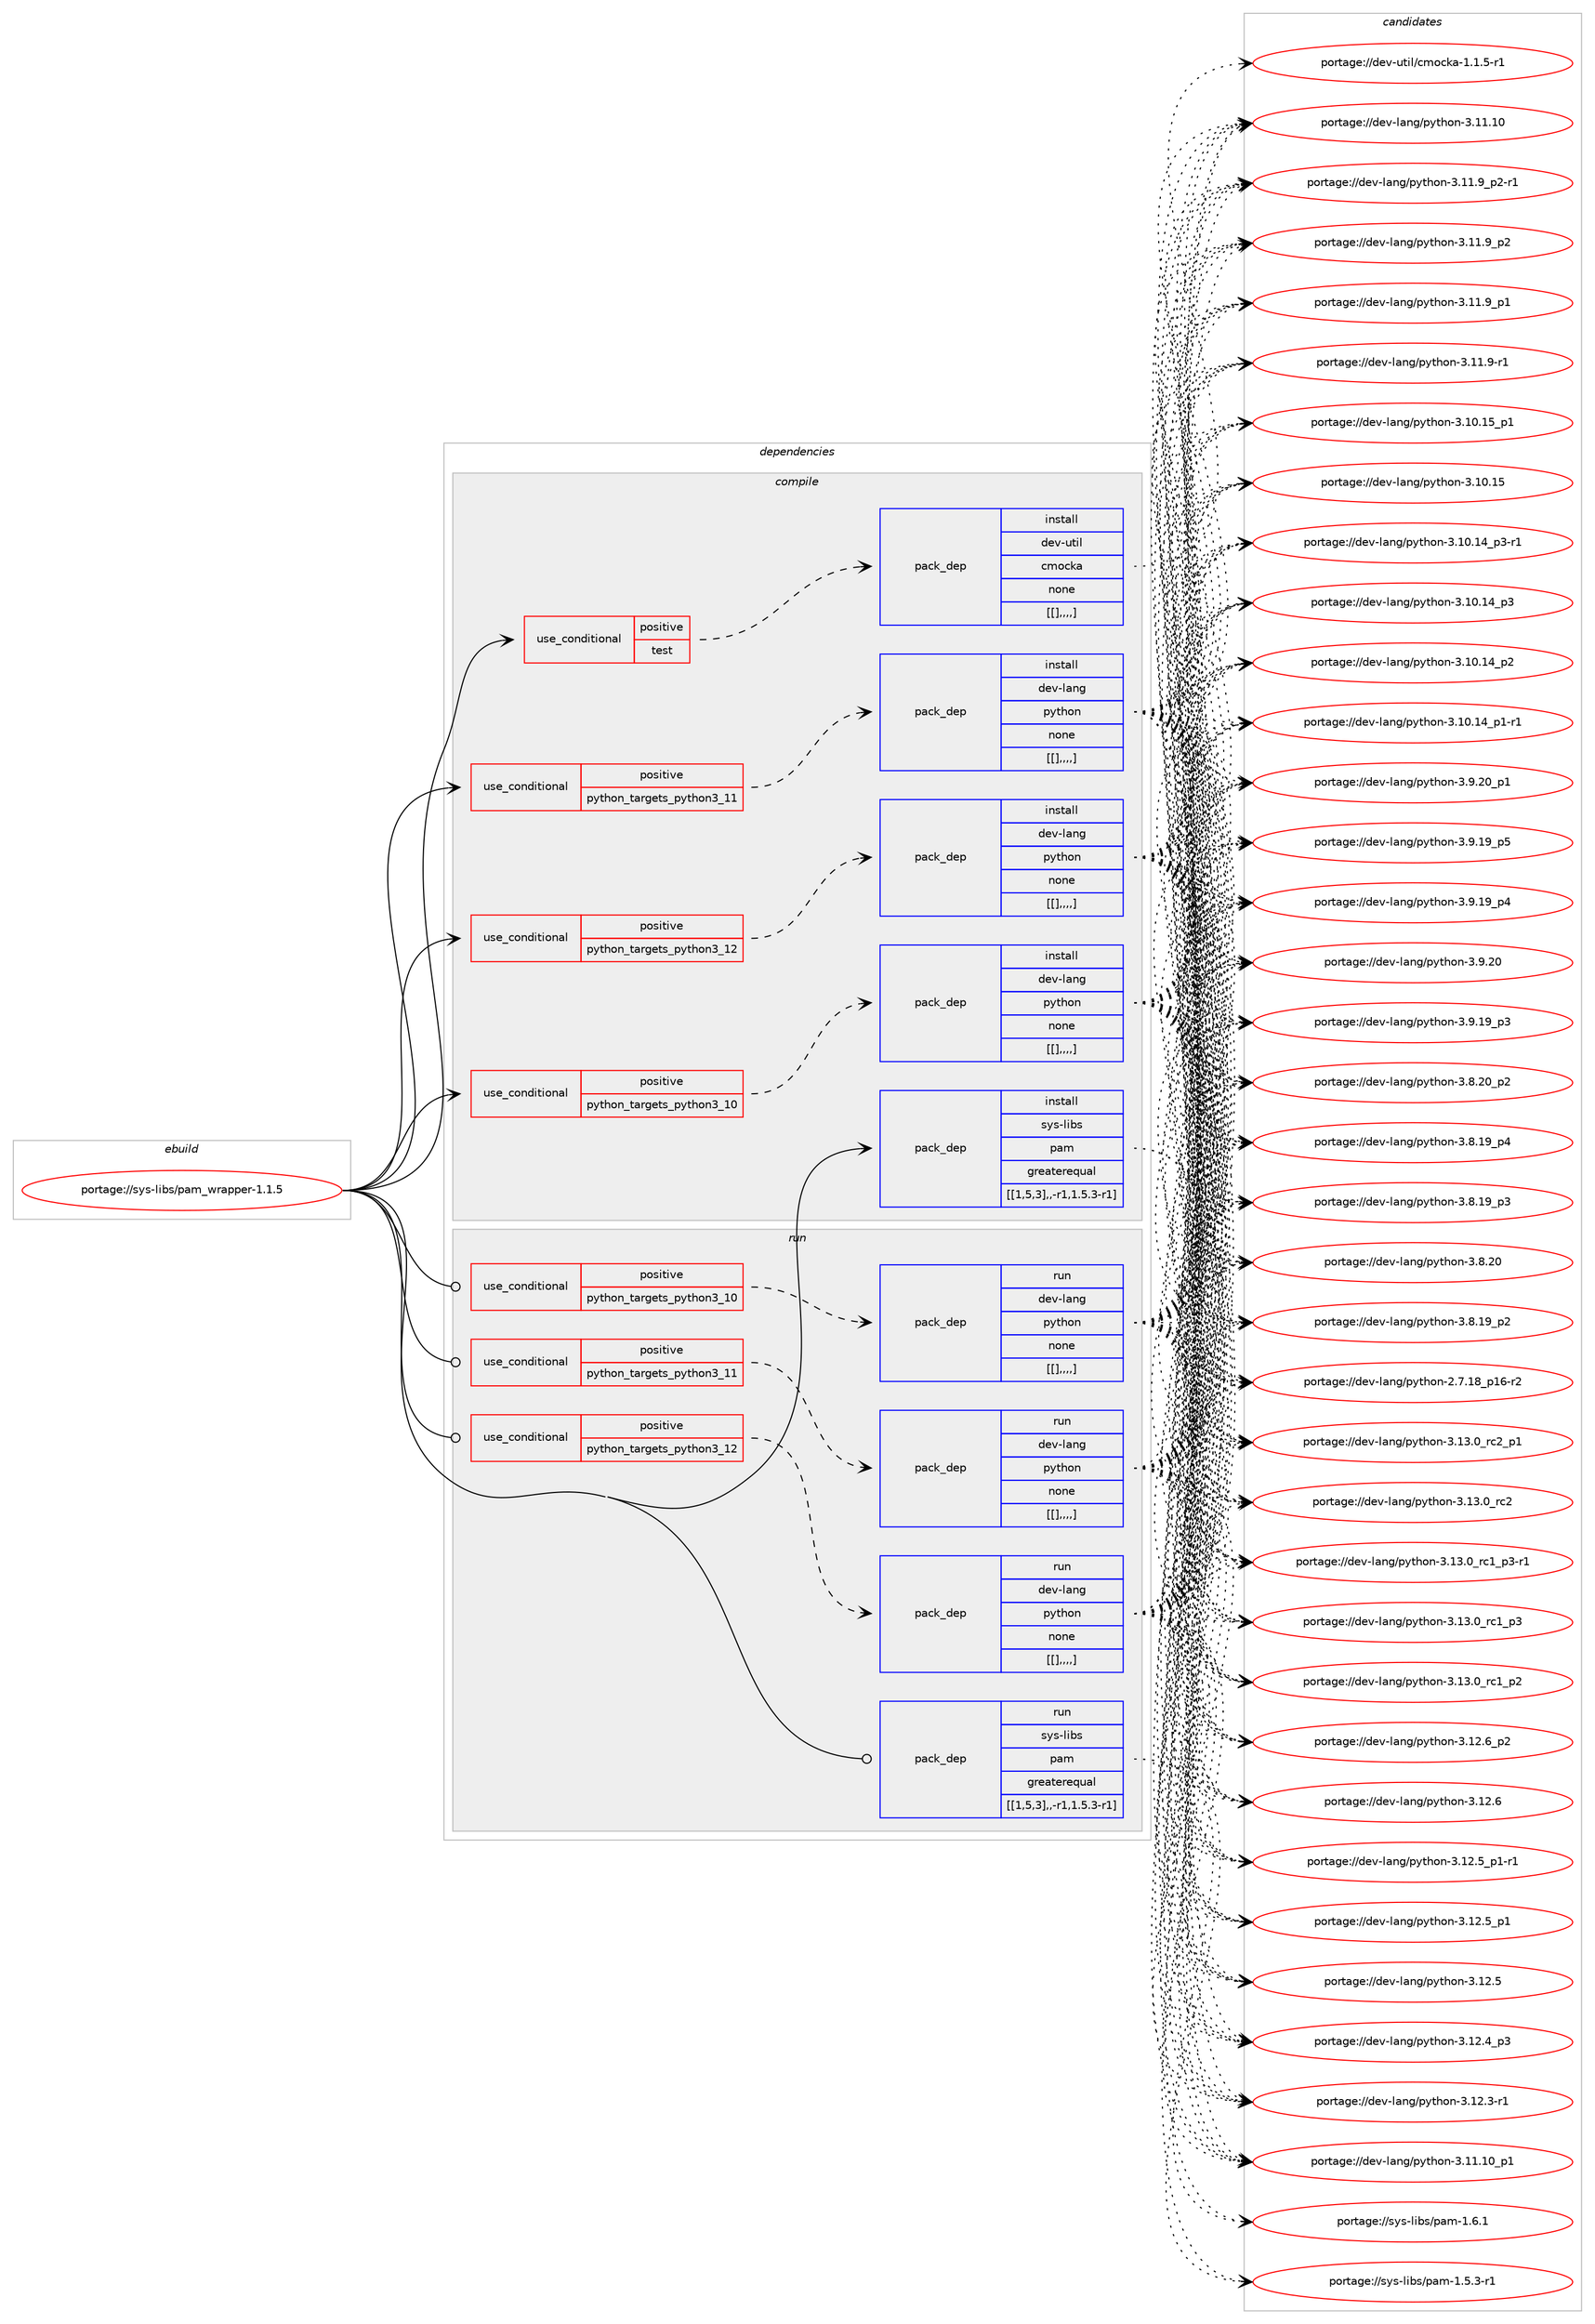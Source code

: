 digraph prolog {

# *************
# Graph options
# *************

newrank=true;
concentrate=true;
compound=true;
graph [rankdir=LR,fontname=Helvetica,fontsize=10,ranksep=1.5];#, ranksep=2.5, nodesep=0.2];
edge  [arrowhead=vee];
node  [fontname=Helvetica,fontsize=10];

# **********
# The ebuild
# **********

subgraph cluster_leftcol {
color=gray;
label=<<i>ebuild</i>>;
id [label="portage://sys-libs/pam_wrapper-1.1.5", color=red, width=4, href="../sys-libs/pam_wrapper-1.1.5.svg"];
}

# ****************
# The dependencies
# ****************

subgraph cluster_midcol {
color=gray;
label=<<i>dependencies</i>>;
subgraph cluster_compile {
fillcolor="#eeeeee";
style=filled;
label=<<i>compile</i>>;
subgraph cond10142 {
dependency27238 [label=<<TABLE BORDER="0" CELLBORDER="1" CELLSPACING="0" CELLPADDING="4"><TR><TD ROWSPAN="3" CELLPADDING="10">use_conditional</TD></TR><TR><TD>positive</TD></TR><TR><TD>python_targets_python3_10</TD></TR></TABLE>>, shape=none, color=red];
subgraph pack17018 {
dependency27239 [label=<<TABLE BORDER="0" CELLBORDER="1" CELLSPACING="0" CELLPADDING="4" WIDTH="220"><TR><TD ROWSPAN="6" CELLPADDING="30">pack_dep</TD></TR><TR><TD WIDTH="110">install</TD></TR><TR><TD>dev-lang</TD></TR><TR><TD>python</TD></TR><TR><TD>none</TD></TR><TR><TD>[[],,,,]</TD></TR></TABLE>>, shape=none, color=blue];
}
dependency27238:e -> dependency27239:w [weight=20,style="dashed",arrowhead="vee"];
}
id:e -> dependency27238:w [weight=20,style="solid",arrowhead="vee"];
subgraph cond10143 {
dependency27240 [label=<<TABLE BORDER="0" CELLBORDER="1" CELLSPACING="0" CELLPADDING="4"><TR><TD ROWSPAN="3" CELLPADDING="10">use_conditional</TD></TR><TR><TD>positive</TD></TR><TR><TD>python_targets_python3_11</TD></TR></TABLE>>, shape=none, color=red];
subgraph pack17019 {
dependency27241 [label=<<TABLE BORDER="0" CELLBORDER="1" CELLSPACING="0" CELLPADDING="4" WIDTH="220"><TR><TD ROWSPAN="6" CELLPADDING="30">pack_dep</TD></TR><TR><TD WIDTH="110">install</TD></TR><TR><TD>dev-lang</TD></TR><TR><TD>python</TD></TR><TR><TD>none</TD></TR><TR><TD>[[],,,,]</TD></TR></TABLE>>, shape=none, color=blue];
}
dependency27240:e -> dependency27241:w [weight=20,style="dashed",arrowhead="vee"];
}
id:e -> dependency27240:w [weight=20,style="solid",arrowhead="vee"];
subgraph cond10144 {
dependency27242 [label=<<TABLE BORDER="0" CELLBORDER="1" CELLSPACING="0" CELLPADDING="4"><TR><TD ROWSPAN="3" CELLPADDING="10">use_conditional</TD></TR><TR><TD>positive</TD></TR><TR><TD>python_targets_python3_12</TD></TR></TABLE>>, shape=none, color=red];
subgraph pack17020 {
dependency27243 [label=<<TABLE BORDER="0" CELLBORDER="1" CELLSPACING="0" CELLPADDING="4" WIDTH="220"><TR><TD ROWSPAN="6" CELLPADDING="30">pack_dep</TD></TR><TR><TD WIDTH="110">install</TD></TR><TR><TD>dev-lang</TD></TR><TR><TD>python</TD></TR><TR><TD>none</TD></TR><TR><TD>[[],,,,]</TD></TR></TABLE>>, shape=none, color=blue];
}
dependency27242:e -> dependency27243:w [weight=20,style="dashed",arrowhead="vee"];
}
id:e -> dependency27242:w [weight=20,style="solid",arrowhead="vee"];
subgraph cond10145 {
dependency27244 [label=<<TABLE BORDER="0" CELLBORDER="1" CELLSPACING="0" CELLPADDING="4"><TR><TD ROWSPAN="3" CELLPADDING="10">use_conditional</TD></TR><TR><TD>positive</TD></TR><TR><TD>test</TD></TR></TABLE>>, shape=none, color=red];
subgraph pack17021 {
dependency27245 [label=<<TABLE BORDER="0" CELLBORDER="1" CELLSPACING="0" CELLPADDING="4" WIDTH="220"><TR><TD ROWSPAN="6" CELLPADDING="30">pack_dep</TD></TR><TR><TD WIDTH="110">install</TD></TR><TR><TD>dev-util</TD></TR><TR><TD>cmocka</TD></TR><TR><TD>none</TD></TR><TR><TD>[[],,,,]</TD></TR></TABLE>>, shape=none, color=blue];
}
dependency27244:e -> dependency27245:w [weight=20,style="dashed",arrowhead="vee"];
}
id:e -> dependency27244:w [weight=20,style="solid",arrowhead="vee"];
subgraph pack17022 {
dependency27246 [label=<<TABLE BORDER="0" CELLBORDER="1" CELLSPACING="0" CELLPADDING="4" WIDTH="220"><TR><TD ROWSPAN="6" CELLPADDING="30">pack_dep</TD></TR><TR><TD WIDTH="110">install</TD></TR><TR><TD>sys-libs</TD></TR><TR><TD>pam</TD></TR><TR><TD>greaterequal</TD></TR><TR><TD>[[1,5,3],,-r1,1.5.3-r1]</TD></TR></TABLE>>, shape=none, color=blue];
}
id:e -> dependency27246:w [weight=20,style="solid",arrowhead="vee"];
}
subgraph cluster_compileandrun {
fillcolor="#eeeeee";
style=filled;
label=<<i>compile and run</i>>;
}
subgraph cluster_run {
fillcolor="#eeeeee";
style=filled;
label=<<i>run</i>>;
subgraph cond10146 {
dependency27247 [label=<<TABLE BORDER="0" CELLBORDER="1" CELLSPACING="0" CELLPADDING="4"><TR><TD ROWSPAN="3" CELLPADDING="10">use_conditional</TD></TR><TR><TD>positive</TD></TR><TR><TD>python_targets_python3_10</TD></TR></TABLE>>, shape=none, color=red];
subgraph pack17023 {
dependency27248 [label=<<TABLE BORDER="0" CELLBORDER="1" CELLSPACING="0" CELLPADDING="4" WIDTH="220"><TR><TD ROWSPAN="6" CELLPADDING="30">pack_dep</TD></TR><TR><TD WIDTH="110">run</TD></TR><TR><TD>dev-lang</TD></TR><TR><TD>python</TD></TR><TR><TD>none</TD></TR><TR><TD>[[],,,,]</TD></TR></TABLE>>, shape=none, color=blue];
}
dependency27247:e -> dependency27248:w [weight=20,style="dashed",arrowhead="vee"];
}
id:e -> dependency27247:w [weight=20,style="solid",arrowhead="odot"];
subgraph cond10147 {
dependency27249 [label=<<TABLE BORDER="0" CELLBORDER="1" CELLSPACING="0" CELLPADDING="4"><TR><TD ROWSPAN="3" CELLPADDING="10">use_conditional</TD></TR><TR><TD>positive</TD></TR><TR><TD>python_targets_python3_11</TD></TR></TABLE>>, shape=none, color=red];
subgraph pack17024 {
dependency27250 [label=<<TABLE BORDER="0" CELLBORDER="1" CELLSPACING="0" CELLPADDING="4" WIDTH="220"><TR><TD ROWSPAN="6" CELLPADDING="30">pack_dep</TD></TR><TR><TD WIDTH="110">run</TD></TR><TR><TD>dev-lang</TD></TR><TR><TD>python</TD></TR><TR><TD>none</TD></TR><TR><TD>[[],,,,]</TD></TR></TABLE>>, shape=none, color=blue];
}
dependency27249:e -> dependency27250:w [weight=20,style="dashed",arrowhead="vee"];
}
id:e -> dependency27249:w [weight=20,style="solid",arrowhead="odot"];
subgraph cond10148 {
dependency27251 [label=<<TABLE BORDER="0" CELLBORDER="1" CELLSPACING="0" CELLPADDING="4"><TR><TD ROWSPAN="3" CELLPADDING="10">use_conditional</TD></TR><TR><TD>positive</TD></TR><TR><TD>python_targets_python3_12</TD></TR></TABLE>>, shape=none, color=red];
subgraph pack17025 {
dependency27252 [label=<<TABLE BORDER="0" CELLBORDER="1" CELLSPACING="0" CELLPADDING="4" WIDTH="220"><TR><TD ROWSPAN="6" CELLPADDING="30">pack_dep</TD></TR><TR><TD WIDTH="110">run</TD></TR><TR><TD>dev-lang</TD></TR><TR><TD>python</TD></TR><TR><TD>none</TD></TR><TR><TD>[[],,,,]</TD></TR></TABLE>>, shape=none, color=blue];
}
dependency27251:e -> dependency27252:w [weight=20,style="dashed",arrowhead="vee"];
}
id:e -> dependency27251:w [weight=20,style="solid",arrowhead="odot"];
subgraph pack17026 {
dependency27253 [label=<<TABLE BORDER="0" CELLBORDER="1" CELLSPACING="0" CELLPADDING="4" WIDTH="220"><TR><TD ROWSPAN="6" CELLPADDING="30">pack_dep</TD></TR><TR><TD WIDTH="110">run</TD></TR><TR><TD>sys-libs</TD></TR><TR><TD>pam</TD></TR><TR><TD>greaterequal</TD></TR><TR><TD>[[1,5,3],,-r1,1.5.3-r1]</TD></TR></TABLE>>, shape=none, color=blue];
}
id:e -> dependency27253:w [weight=20,style="solid",arrowhead="odot"];
}
}

# **************
# The candidates
# **************

subgraph cluster_choices {
rank=same;
color=gray;
label=<<i>candidates</i>>;

subgraph choice17018 {
color=black;
nodesep=1;
choice100101118451089711010347112121116104111110455146495146489511499509511249 [label="portage://dev-lang/python-3.13.0_rc2_p1", color=red, width=4,href="../dev-lang/python-3.13.0_rc2_p1.svg"];
choice10010111845108971101034711212111610411111045514649514648951149950 [label="portage://dev-lang/python-3.13.0_rc2", color=red, width=4,href="../dev-lang/python-3.13.0_rc2.svg"];
choice1001011184510897110103471121211161041111104551464951464895114994995112514511449 [label="portage://dev-lang/python-3.13.0_rc1_p3-r1", color=red, width=4,href="../dev-lang/python-3.13.0_rc1_p3-r1.svg"];
choice100101118451089711010347112121116104111110455146495146489511499499511251 [label="portage://dev-lang/python-3.13.0_rc1_p3", color=red, width=4,href="../dev-lang/python-3.13.0_rc1_p3.svg"];
choice100101118451089711010347112121116104111110455146495146489511499499511250 [label="portage://dev-lang/python-3.13.0_rc1_p2", color=red, width=4,href="../dev-lang/python-3.13.0_rc1_p2.svg"];
choice100101118451089711010347112121116104111110455146495046549511250 [label="portage://dev-lang/python-3.12.6_p2", color=red, width=4,href="../dev-lang/python-3.12.6_p2.svg"];
choice10010111845108971101034711212111610411111045514649504654 [label="portage://dev-lang/python-3.12.6", color=red, width=4,href="../dev-lang/python-3.12.6.svg"];
choice1001011184510897110103471121211161041111104551464950465395112494511449 [label="portage://dev-lang/python-3.12.5_p1-r1", color=red, width=4,href="../dev-lang/python-3.12.5_p1-r1.svg"];
choice100101118451089711010347112121116104111110455146495046539511249 [label="portage://dev-lang/python-3.12.5_p1", color=red, width=4,href="../dev-lang/python-3.12.5_p1.svg"];
choice10010111845108971101034711212111610411111045514649504653 [label="portage://dev-lang/python-3.12.5", color=red, width=4,href="../dev-lang/python-3.12.5.svg"];
choice100101118451089711010347112121116104111110455146495046529511251 [label="portage://dev-lang/python-3.12.4_p3", color=red, width=4,href="../dev-lang/python-3.12.4_p3.svg"];
choice100101118451089711010347112121116104111110455146495046514511449 [label="portage://dev-lang/python-3.12.3-r1", color=red, width=4,href="../dev-lang/python-3.12.3-r1.svg"];
choice10010111845108971101034711212111610411111045514649494649489511249 [label="portage://dev-lang/python-3.11.10_p1", color=red, width=4,href="../dev-lang/python-3.11.10_p1.svg"];
choice1001011184510897110103471121211161041111104551464949464948 [label="portage://dev-lang/python-3.11.10", color=red, width=4,href="../dev-lang/python-3.11.10.svg"];
choice1001011184510897110103471121211161041111104551464949465795112504511449 [label="portage://dev-lang/python-3.11.9_p2-r1", color=red, width=4,href="../dev-lang/python-3.11.9_p2-r1.svg"];
choice100101118451089711010347112121116104111110455146494946579511250 [label="portage://dev-lang/python-3.11.9_p2", color=red, width=4,href="../dev-lang/python-3.11.9_p2.svg"];
choice100101118451089711010347112121116104111110455146494946579511249 [label="portage://dev-lang/python-3.11.9_p1", color=red, width=4,href="../dev-lang/python-3.11.9_p1.svg"];
choice100101118451089711010347112121116104111110455146494946574511449 [label="portage://dev-lang/python-3.11.9-r1", color=red, width=4,href="../dev-lang/python-3.11.9-r1.svg"];
choice10010111845108971101034711212111610411111045514649484649539511249 [label="portage://dev-lang/python-3.10.15_p1", color=red, width=4,href="../dev-lang/python-3.10.15_p1.svg"];
choice1001011184510897110103471121211161041111104551464948464953 [label="portage://dev-lang/python-3.10.15", color=red, width=4,href="../dev-lang/python-3.10.15.svg"];
choice100101118451089711010347112121116104111110455146494846495295112514511449 [label="portage://dev-lang/python-3.10.14_p3-r1", color=red, width=4,href="../dev-lang/python-3.10.14_p3-r1.svg"];
choice10010111845108971101034711212111610411111045514649484649529511251 [label="portage://dev-lang/python-3.10.14_p3", color=red, width=4,href="../dev-lang/python-3.10.14_p3.svg"];
choice10010111845108971101034711212111610411111045514649484649529511250 [label="portage://dev-lang/python-3.10.14_p2", color=red, width=4,href="../dev-lang/python-3.10.14_p2.svg"];
choice100101118451089711010347112121116104111110455146494846495295112494511449 [label="portage://dev-lang/python-3.10.14_p1-r1", color=red, width=4,href="../dev-lang/python-3.10.14_p1-r1.svg"];
choice100101118451089711010347112121116104111110455146574650489511249 [label="portage://dev-lang/python-3.9.20_p1", color=red, width=4,href="../dev-lang/python-3.9.20_p1.svg"];
choice10010111845108971101034711212111610411111045514657465048 [label="portage://dev-lang/python-3.9.20", color=red, width=4,href="../dev-lang/python-3.9.20.svg"];
choice100101118451089711010347112121116104111110455146574649579511253 [label="portage://dev-lang/python-3.9.19_p5", color=red, width=4,href="../dev-lang/python-3.9.19_p5.svg"];
choice100101118451089711010347112121116104111110455146574649579511252 [label="portage://dev-lang/python-3.9.19_p4", color=red, width=4,href="../dev-lang/python-3.9.19_p4.svg"];
choice100101118451089711010347112121116104111110455146574649579511251 [label="portage://dev-lang/python-3.9.19_p3", color=red, width=4,href="../dev-lang/python-3.9.19_p3.svg"];
choice100101118451089711010347112121116104111110455146564650489511250 [label="portage://dev-lang/python-3.8.20_p2", color=red, width=4,href="../dev-lang/python-3.8.20_p2.svg"];
choice10010111845108971101034711212111610411111045514656465048 [label="portage://dev-lang/python-3.8.20", color=red, width=4,href="../dev-lang/python-3.8.20.svg"];
choice100101118451089711010347112121116104111110455146564649579511252 [label="portage://dev-lang/python-3.8.19_p4", color=red, width=4,href="../dev-lang/python-3.8.19_p4.svg"];
choice100101118451089711010347112121116104111110455146564649579511251 [label="portage://dev-lang/python-3.8.19_p3", color=red, width=4,href="../dev-lang/python-3.8.19_p3.svg"];
choice100101118451089711010347112121116104111110455146564649579511250 [label="portage://dev-lang/python-3.8.19_p2", color=red, width=4,href="../dev-lang/python-3.8.19_p2.svg"];
choice100101118451089711010347112121116104111110455046554649569511249544511450 [label="portage://dev-lang/python-2.7.18_p16-r2", color=red, width=4,href="../dev-lang/python-2.7.18_p16-r2.svg"];
dependency27239:e -> choice100101118451089711010347112121116104111110455146495146489511499509511249:w [style=dotted,weight="100"];
dependency27239:e -> choice10010111845108971101034711212111610411111045514649514648951149950:w [style=dotted,weight="100"];
dependency27239:e -> choice1001011184510897110103471121211161041111104551464951464895114994995112514511449:w [style=dotted,weight="100"];
dependency27239:e -> choice100101118451089711010347112121116104111110455146495146489511499499511251:w [style=dotted,weight="100"];
dependency27239:e -> choice100101118451089711010347112121116104111110455146495146489511499499511250:w [style=dotted,weight="100"];
dependency27239:e -> choice100101118451089711010347112121116104111110455146495046549511250:w [style=dotted,weight="100"];
dependency27239:e -> choice10010111845108971101034711212111610411111045514649504654:w [style=dotted,weight="100"];
dependency27239:e -> choice1001011184510897110103471121211161041111104551464950465395112494511449:w [style=dotted,weight="100"];
dependency27239:e -> choice100101118451089711010347112121116104111110455146495046539511249:w [style=dotted,weight="100"];
dependency27239:e -> choice10010111845108971101034711212111610411111045514649504653:w [style=dotted,weight="100"];
dependency27239:e -> choice100101118451089711010347112121116104111110455146495046529511251:w [style=dotted,weight="100"];
dependency27239:e -> choice100101118451089711010347112121116104111110455146495046514511449:w [style=dotted,weight="100"];
dependency27239:e -> choice10010111845108971101034711212111610411111045514649494649489511249:w [style=dotted,weight="100"];
dependency27239:e -> choice1001011184510897110103471121211161041111104551464949464948:w [style=dotted,weight="100"];
dependency27239:e -> choice1001011184510897110103471121211161041111104551464949465795112504511449:w [style=dotted,weight="100"];
dependency27239:e -> choice100101118451089711010347112121116104111110455146494946579511250:w [style=dotted,weight="100"];
dependency27239:e -> choice100101118451089711010347112121116104111110455146494946579511249:w [style=dotted,weight="100"];
dependency27239:e -> choice100101118451089711010347112121116104111110455146494946574511449:w [style=dotted,weight="100"];
dependency27239:e -> choice10010111845108971101034711212111610411111045514649484649539511249:w [style=dotted,weight="100"];
dependency27239:e -> choice1001011184510897110103471121211161041111104551464948464953:w [style=dotted,weight="100"];
dependency27239:e -> choice100101118451089711010347112121116104111110455146494846495295112514511449:w [style=dotted,weight="100"];
dependency27239:e -> choice10010111845108971101034711212111610411111045514649484649529511251:w [style=dotted,weight="100"];
dependency27239:e -> choice10010111845108971101034711212111610411111045514649484649529511250:w [style=dotted,weight="100"];
dependency27239:e -> choice100101118451089711010347112121116104111110455146494846495295112494511449:w [style=dotted,weight="100"];
dependency27239:e -> choice100101118451089711010347112121116104111110455146574650489511249:w [style=dotted,weight="100"];
dependency27239:e -> choice10010111845108971101034711212111610411111045514657465048:w [style=dotted,weight="100"];
dependency27239:e -> choice100101118451089711010347112121116104111110455146574649579511253:w [style=dotted,weight="100"];
dependency27239:e -> choice100101118451089711010347112121116104111110455146574649579511252:w [style=dotted,weight="100"];
dependency27239:e -> choice100101118451089711010347112121116104111110455146574649579511251:w [style=dotted,weight="100"];
dependency27239:e -> choice100101118451089711010347112121116104111110455146564650489511250:w [style=dotted,weight="100"];
dependency27239:e -> choice10010111845108971101034711212111610411111045514656465048:w [style=dotted,weight="100"];
dependency27239:e -> choice100101118451089711010347112121116104111110455146564649579511252:w [style=dotted,weight="100"];
dependency27239:e -> choice100101118451089711010347112121116104111110455146564649579511251:w [style=dotted,weight="100"];
dependency27239:e -> choice100101118451089711010347112121116104111110455146564649579511250:w [style=dotted,weight="100"];
dependency27239:e -> choice100101118451089711010347112121116104111110455046554649569511249544511450:w [style=dotted,weight="100"];
}
subgraph choice17019 {
color=black;
nodesep=1;
choice100101118451089711010347112121116104111110455146495146489511499509511249 [label="portage://dev-lang/python-3.13.0_rc2_p1", color=red, width=4,href="../dev-lang/python-3.13.0_rc2_p1.svg"];
choice10010111845108971101034711212111610411111045514649514648951149950 [label="portage://dev-lang/python-3.13.0_rc2", color=red, width=4,href="../dev-lang/python-3.13.0_rc2.svg"];
choice1001011184510897110103471121211161041111104551464951464895114994995112514511449 [label="portage://dev-lang/python-3.13.0_rc1_p3-r1", color=red, width=4,href="../dev-lang/python-3.13.0_rc1_p3-r1.svg"];
choice100101118451089711010347112121116104111110455146495146489511499499511251 [label="portage://dev-lang/python-3.13.0_rc1_p3", color=red, width=4,href="../dev-lang/python-3.13.0_rc1_p3.svg"];
choice100101118451089711010347112121116104111110455146495146489511499499511250 [label="portage://dev-lang/python-3.13.0_rc1_p2", color=red, width=4,href="../dev-lang/python-3.13.0_rc1_p2.svg"];
choice100101118451089711010347112121116104111110455146495046549511250 [label="portage://dev-lang/python-3.12.6_p2", color=red, width=4,href="../dev-lang/python-3.12.6_p2.svg"];
choice10010111845108971101034711212111610411111045514649504654 [label="portage://dev-lang/python-3.12.6", color=red, width=4,href="../dev-lang/python-3.12.6.svg"];
choice1001011184510897110103471121211161041111104551464950465395112494511449 [label="portage://dev-lang/python-3.12.5_p1-r1", color=red, width=4,href="../dev-lang/python-3.12.5_p1-r1.svg"];
choice100101118451089711010347112121116104111110455146495046539511249 [label="portage://dev-lang/python-3.12.5_p1", color=red, width=4,href="../dev-lang/python-3.12.5_p1.svg"];
choice10010111845108971101034711212111610411111045514649504653 [label="portage://dev-lang/python-3.12.5", color=red, width=4,href="../dev-lang/python-3.12.5.svg"];
choice100101118451089711010347112121116104111110455146495046529511251 [label="portage://dev-lang/python-3.12.4_p3", color=red, width=4,href="../dev-lang/python-3.12.4_p3.svg"];
choice100101118451089711010347112121116104111110455146495046514511449 [label="portage://dev-lang/python-3.12.3-r1", color=red, width=4,href="../dev-lang/python-3.12.3-r1.svg"];
choice10010111845108971101034711212111610411111045514649494649489511249 [label="portage://dev-lang/python-3.11.10_p1", color=red, width=4,href="../dev-lang/python-3.11.10_p1.svg"];
choice1001011184510897110103471121211161041111104551464949464948 [label="portage://dev-lang/python-3.11.10", color=red, width=4,href="../dev-lang/python-3.11.10.svg"];
choice1001011184510897110103471121211161041111104551464949465795112504511449 [label="portage://dev-lang/python-3.11.9_p2-r1", color=red, width=4,href="../dev-lang/python-3.11.9_p2-r1.svg"];
choice100101118451089711010347112121116104111110455146494946579511250 [label="portage://dev-lang/python-3.11.9_p2", color=red, width=4,href="../dev-lang/python-3.11.9_p2.svg"];
choice100101118451089711010347112121116104111110455146494946579511249 [label="portage://dev-lang/python-3.11.9_p1", color=red, width=4,href="../dev-lang/python-3.11.9_p1.svg"];
choice100101118451089711010347112121116104111110455146494946574511449 [label="portage://dev-lang/python-3.11.9-r1", color=red, width=4,href="../dev-lang/python-3.11.9-r1.svg"];
choice10010111845108971101034711212111610411111045514649484649539511249 [label="portage://dev-lang/python-3.10.15_p1", color=red, width=4,href="../dev-lang/python-3.10.15_p1.svg"];
choice1001011184510897110103471121211161041111104551464948464953 [label="portage://dev-lang/python-3.10.15", color=red, width=4,href="../dev-lang/python-3.10.15.svg"];
choice100101118451089711010347112121116104111110455146494846495295112514511449 [label="portage://dev-lang/python-3.10.14_p3-r1", color=red, width=4,href="../dev-lang/python-3.10.14_p3-r1.svg"];
choice10010111845108971101034711212111610411111045514649484649529511251 [label="portage://dev-lang/python-3.10.14_p3", color=red, width=4,href="../dev-lang/python-3.10.14_p3.svg"];
choice10010111845108971101034711212111610411111045514649484649529511250 [label="portage://dev-lang/python-3.10.14_p2", color=red, width=4,href="../dev-lang/python-3.10.14_p2.svg"];
choice100101118451089711010347112121116104111110455146494846495295112494511449 [label="portage://dev-lang/python-3.10.14_p1-r1", color=red, width=4,href="../dev-lang/python-3.10.14_p1-r1.svg"];
choice100101118451089711010347112121116104111110455146574650489511249 [label="portage://dev-lang/python-3.9.20_p1", color=red, width=4,href="../dev-lang/python-3.9.20_p1.svg"];
choice10010111845108971101034711212111610411111045514657465048 [label="portage://dev-lang/python-3.9.20", color=red, width=4,href="../dev-lang/python-3.9.20.svg"];
choice100101118451089711010347112121116104111110455146574649579511253 [label="portage://dev-lang/python-3.9.19_p5", color=red, width=4,href="../dev-lang/python-3.9.19_p5.svg"];
choice100101118451089711010347112121116104111110455146574649579511252 [label="portage://dev-lang/python-3.9.19_p4", color=red, width=4,href="../dev-lang/python-3.9.19_p4.svg"];
choice100101118451089711010347112121116104111110455146574649579511251 [label="portage://dev-lang/python-3.9.19_p3", color=red, width=4,href="../dev-lang/python-3.9.19_p3.svg"];
choice100101118451089711010347112121116104111110455146564650489511250 [label="portage://dev-lang/python-3.8.20_p2", color=red, width=4,href="../dev-lang/python-3.8.20_p2.svg"];
choice10010111845108971101034711212111610411111045514656465048 [label="portage://dev-lang/python-3.8.20", color=red, width=4,href="../dev-lang/python-3.8.20.svg"];
choice100101118451089711010347112121116104111110455146564649579511252 [label="portage://dev-lang/python-3.8.19_p4", color=red, width=4,href="../dev-lang/python-3.8.19_p4.svg"];
choice100101118451089711010347112121116104111110455146564649579511251 [label="portage://dev-lang/python-3.8.19_p3", color=red, width=4,href="../dev-lang/python-3.8.19_p3.svg"];
choice100101118451089711010347112121116104111110455146564649579511250 [label="portage://dev-lang/python-3.8.19_p2", color=red, width=4,href="../dev-lang/python-3.8.19_p2.svg"];
choice100101118451089711010347112121116104111110455046554649569511249544511450 [label="portage://dev-lang/python-2.7.18_p16-r2", color=red, width=4,href="../dev-lang/python-2.7.18_p16-r2.svg"];
dependency27241:e -> choice100101118451089711010347112121116104111110455146495146489511499509511249:w [style=dotted,weight="100"];
dependency27241:e -> choice10010111845108971101034711212111610411111045514649514648951149950:w [style=dotted,weight="100"];
dependency27241:e -> choice1001011184510897110103471121211161041111104551464951464895114994995112514511449:w [style=dotted,weight="100"];
dependency27241:e -> choice100101118451089711010347112121116104111110455146495146489511499499511251:w [style=dotted,weight="100"];
dependency27241:e -> choice100101118451089711010347112121116104111110455146495146489511499499511250:w [style=dotted,weight="100"];
dependency27241:e -> choice100101118451089711010347112121116104111110455146495046549511250:w [style=dotted,weight="100"];
dependency27241:e -> choice10010111845108971101034711212111610411111045514649504654:w [style=dotted,weight="100"];
dependency27241:e -> choice1001011184510897110103471121211161041111104551464950465395112494511449:w [style=dotted,weight="100"];
dependency27241:e -> choice100101118451089711010347112121116104111110455146495046539511249:w [style=dotted,weight="100"];
dependency27241:e -> choice10010111845108971101034711212111610411111045514649504653:w [style=dotted,weight="100"];
dependency27241:e -> choice100101118451089711010347112121116104111110455146495046529511251:w [style=dotted,weight="100"];
dependency27241:e -> choice100101118451089711010347112121116104111110455146495046514511449:w [style=dotted,weight="100"];
dependency27241:e -> choice10010111845108971101034711212111610411111045514649494649489511249:w [style=dotted,weight="100"];
dependency27241:e -> choice1001011184510897110103471121211161041111104551464949464948:w [style=dotted,weight="100"];
dependency27241:e -> choice1001011184510897110103471121211161041111104551464949465795112504511449:w [style=dotted,weight="100"];
dependency27241:e -> choice100101118451089711010347112121116104111110455146494946579511250:w [style=dotted,weight="100"];
dependency27241:e -> choice100101118451089711010347112121116104111110455146494946579511249:w [style=dotted,weight="100"];
dependency27241:e -> choice100101118451089711010347112121116104111110455146494946574511449:w [style=dotted,weight="100"];
dependency27241:e -> choice10010111845108971101034711212111610411111045514649484649539511249:w [style=dotted,weight="100"];
dependency27241:e -> choice1001011184510897110103471121211161041111104551464948464953:w [style=dotted,weight="100"];
dependency27241:e -> choice100101118451089711010347112121116104111110455146494846495295112514511449:w [style=dotted,weight="100"];
dependency27241:e -> choice10010111845108971101034711212111610411111045514649484649529511251:w [style=dotted,weight="100"];
dependency27241:e -> choice10010111845108971101034711212111610411111045514649484649529511250:w [style=dotted,weight="100"];
dependency27241:e -> choice100101118451089711010347112121116104111110455146494846495295112494511449:w [style=dotted,weight="100"];
dependency27241:e -> choice100101118451089711010347112121116104111110455146574650489511249:w [style=dotted,weight="100"];
dependency27241:e -> choice10010111845108971101034711212111610411111045514657465048:w [style=dotted,weight="100"];
dependency27241:e -> choice100101118451089711010347112121116104111110455146574649579511253:w [style=dotted,weight="100"];
dependency27241:e -> choice100101118451089711010347112121116104111110455146574649579511252:w [style=dotted,weight="100"];
dependency27241:e -> choice100101118451089711010347112121116104111110455146574649579511251:w [style=dotted,weight="100"];
dependency27241:e -> choice100101118451089711010347112121116104111110455146564650489511250:w [style=dotted,weight="100"];
dependency27241:e -> choice10010111845108971101034711212111610411111045514656465048:w [style=dotted,weight="100"];
dependency27241:e -> choice100101118451089711010347112121116104111110455146564649579511252:w [style=dotted,weight="100"];
dependency27241:e -> choice100101118451089711010347112121116104111110455146564649579511251:w [style=dotted,weight="100"];
dependency27241:e -> choice100101118451089711010347112121116104111110455146564649579511250:w [style=dotted,weight="100"];
dependency27241:e -> choice100101118451089711010347112121116104111110455046554649569511249544511450:w [style=dotted,weight="100"];
}
subgraph choice17020 {
color=black;
nodesep=1;
choice100101118451089711010347112121116104111110455146495146489511499509511249 [label="portage://dev-lang/python-3.13.0_rc2_p1", color=red, width=4,href="../dev-lang/python-3.13.0_rc2_p1.svg"];
choice10010111845108971101034711212111610411111045514649514648951149950 [label="portage://dev-lang/python-3.13.0_rc2", color=red, width=4,href="../dev-lang/python-3.13.0_rc2.svg"];
choice1001011184510897110103471121211161041111104551464951464895114994995112514511449 [label="portage://dev-lang/python-3.13.0_rc1_p3-r1", color=red, width=4,href="../dev-lang/python-3.13.0_rc1_p3-r1.svg"];
choice100101118451089711010347112121116104111110455146495146489511499499511251 [label="portage://dev-lang/python-3.13.0_rc1_p3", color=red, width=4,href="../dev-lang/python-3.13.0_rc1_p3.svg"];
choice100101118451089711010347112121116104111110455146495146489511499499511250 [label="portage://dev-lang/python-3.13.0_rc1_p2", color=red, width=4,href="../dev-lang/python-3.13.0_rc1_p2.svg"];
choice100101118451089711010347112121116104111110455146495046549511250 [label="portage://dev-lang/python-3.12.6_p2", color=red, width=4,href="../dev-lang/python-3.12.6_p2.svg"];
choice10010111845108971101034711212111610411111045514649504654 [label="portage://dev-lang/python-3.12.6", color=red, width=4,href="../dev-lang/python-3.12.6.svg"];
choice1001011184510897110103471121211161041111104551464950465395112494511449 [label="portage://dev-lang/python-3.12.5_p1-r1", color=red, width=4,href="../dev-lang/python-3.12.5_p1-r1.svg"];
choice100101118451089711010347112121116104111110455146495046539511249 [label="portage://dev-lang/python-3.12.5_p1", color=red, width=4,href="../dev-lang/python-3.12.5_p1.svg"];
choice10010111845108971101034711212111610411111045514649504653 [label="portage://dev-lang/python-3.12.5", color=red, width=4,href="../dev-lang/python-3.12.5.svg"];
choice100101118451089711010347112121116104111110455146495046529511251 [label="portage://dev-lang/python-3.12.4_p3", color=red, width=4,href="../dev-lang/python-3.12.4_p3.svg"];
choice100101118451089711010347112121116104111110455146495046514511449 [label="portage://dev-lang/python-3.12.3-r1", color=red, width=4,href="../dev-lang/python-3.12.3-r1.svg"];
choice10010111845108971101034711212111610411111045514649494649489511249 [label="portage://dev-lang/python-3.11.10_p1", color=red, width=4,href="../dev-lang/python-3.11.10_p1.svg"];
choice1001011184510897110103471121211161041111104551464949464948 [label="portage://dev-lang/python-3.11.10", color=red, width=4,href="../dev-lang/python-3.11.10.svg"];
choice1001011184510897110103471121211161041111104551464949465795112504511449 [label="portage://dev-lang/python-3.11.9_p2-r1", color=red, width=4,href="../dev-lang/python-3.11.9_p2-r1.svg"];
choice100101118451089711010347112121116104111110455146494946579511250 [label="portage://dev-lang/python-3.11.9_p2", color=red, width=4,href="../dev-lang/python-3.11.9_p2.svg"];
choice100101118451089711010347112121116104111110455146494946579511249 [label="portage://dev-lang/python-3.11.9_p1", color=red, width=4,href="../dev-lang/python-3.11.9_p1.svg"];
choice100101118451089711010347112121116104111110455146494946574511449 [label="portage://dev-lang/python-3.11.9-r1", color=red, width=4,href="../dev-lang/python-3.11.9-r1.svg"];
choice10010111845108971101034711212111610411111045514649484649539511249 [label="portage://dev-lang/python-3.10.15_p1", color=red, width=4,href="../dev-lang/python-3.10.15_p1.svg"];
choice1001011184510897110103471121211161041111104551464948464953 [label="portage://dev-lang/python-3.10.15", color=red, width=4,href="../dev-lang/python-3.10.15.svg"];
choice100101118451089711010347112121116104111110455146494846495295112514511449 [label="portage://dev-lang/python-3.10.14_p3-r1", color=red, width=4,href="../dev-lang/python-3.10.14_p3-r1.svg"];
choice10010111845108971101034711212111610411111045514649484649529511251 [label="portage://dev-lang/python-3.10.14_p3", color=red, width=4,href="../dev-lang/python-3.10.14_p3.svg"];
choice10010111845108971101034711212111610411111045514649484649529511250 [label="portage://dev-lang/python-3.10.14_p2", color=red, width=4,href="../dev-lang/python-3.10.14_p2.svg"];
choice100101118451089711010347112121116104111110455146494846495295112494511449 [label="portage://dev-lang/python-3.10.14_p1-r1", color=red, width=4,href="../dev-lang/python-3.10.14_p1-r1.svg"];
choice100101118451089711010347112121116104111110455146574650489511249 [label="portage://dev-lang/python-3.9.20_p1", color=red, width=4,href="../dev-lang/python-3.9.20_p1.svg"];
choice10010111845108971101034711212111610411111045514657465048 [label="portage://dev-lang/python-3.9.20", color=red, width=4,href="../dev-lang/python-3.9.20.svg"];
choice100101118451089711010347112121116104111110455146574649579511253 [label="portage://dev-lang/python-3.9.19_p5", color=red, width=4,href="../dev-lang/python-3.9.19_p5.svg"];
choice100101118451089711010347112121116104111110455146574649579511252 [label="portage://dev-lang/python-3.9.19_p4", color=red, width=4,href="../dev-lang/python-3.9.19_p4.svg"];
choice100101118451089711010347112121116104111110455146574649579511251 [label="portage://dev-lang/python-3.9.19_p3", color=red, width=4,href="../dev-lang/python-3.9.19_p3.svg"];
choice100101118451089711010347112121116104111110455146564650489511250 [label="portage://dev-lang/python-3.8.20_p2", color=red, width=4,href="../dev-lang/python-3.8.20_p2.svg"];
choice10010111845108971101034711212111610411111045514656465048 [label="portage://dev-lang/python-3.8.20", color=red, width=4,href="../dev-lang/python-3.8.20.svg"];
choice100101118451089711010347112121116104111110455146564649579511252 [label="portage://dev-lang/python-3.8.19_p4", color=red, width=4,href="../dev-lang/python-3.8.19_p4.svg"];
choice100101118451089711010347112121116104111110455146564649579511251 [label="portage://dev-lang/python-3.8.19_p3", color=red, width=4,href="../dev-lang/python-3.8.19_p3.svg"];
choice100101118451089711010347112121116104111110455146564649579511250 [label="portage://dev-lang/python-3.8.19_p2", color=red, width=4,href="../dev-lang/python-3.8.19_p2.svg"];
choice100101118451089711010347112121116104111110455046554649569511249544511450 [label="portage://dev-lang/python-2.7.18_p16-r2", color=red, width=4,href="../dev-lang/python-2.7.18_p16-r2.svg"];
dependency27243:e -> choice100101118451089711010347112121116104111110455146495146489511499509511249:w [style=dotted,weight="100"];
dependency27243:e -> choice10010111845108971101034711212111610411111045514649514648951149950:w [style=dotted,weight="100"];
dependency27243:e -> choice1001011184510897110103471121211161041111104551464951464895114994995112514511449:w [style=dotted,weight="100"];
dependency27243:e -> choice100101118451089711010347112121116104111110455146495146489511499499511251:w [style=dotted,weight="100"];
dependency27243:e -> choice100101118451089711010347112121116104111110455146495146489511499499511250:w [style=dotted,weight="100"];
dependency27243:e -> choice100101118451089711010347112121116104111110455146495046549511250:w [style=dotted,weight="100"];
dependency27243:e -> choice10010111845108971101034711212111610411111045514649504654:w [style=dotted,weight="100"];
dependency27243:e -> choice1001011184510897110103471121211161041111104551464950465395112494511449:w [style=dotted,weight="100"];
dependency27243:e -> choice100101118451089711010347112121116104111110455146495046539511249:w [style=dotted,weight="100"];
dependency27243:e -> choice10010111845108971101034711212111610411111045514649504653:w [style=dotted,weight="100"];
dependency27243:e -> choice100101118451089711010347112121116104111110455146495046529511251:w [style=dotted,weight="100"];
dependency27243:e -> choice100101118451089711010347112121116104111110455146495046514511449:w [style=dotted,weight="100"];
dependency27243:e -> choice10010111845108971101034711212111610411111045514649494649489511249:w [style=dotted,weight="100"];
dependency27243:e -> choice1001011184510897110103471121211161041111104551464949464948:w [style=dotted,weight="100"];
dependency27243:e -> choice1001011184510897110103471121211161041111104551464949465795112504511449:w [style=dotted,weight="100"];
dependency27243:e -> choice100101118451089711010347112121116104111110455146494946579511250:w [style=dotted,weight="100"];
dependency27243:e -> choice100101118451089711010347112121116104111110455146494946579511249:w [style=dotted,weight="100"];
dependency27243:e -> choice100101118451089711010347112121116104111110455146494946574511449:w [style=dotted,weight="100"];
dependency27243:e -> choice10010111845108971101034711212111610411111045514649484649539511249:w [style=dotted,weight="100"];
dependency27243:e -> choice1001011184510897110103471121211161041111104551464948464953:w [style=dotted,weight="100"];
dependency27243:e -> choice100101118451089711010347112121116104111110455146494846495295112514511449:w [style=dotted,weight="100"];
dependency27243:e -> choice10010111845108971101034711212111610411111045514649484649529511251:w [style=dotted,weight="100"];
dependency27243:e -> choice10010111845108971101034711212111610411111045514649484649529511250:w [style=dotted,weight="100"];
dependency27243:e -> choice100101118451089711010347112121116104111110455146494846495295112494511449:w [style=dotted,weight="100"];
dependency27243:e -> choice100101118451089711010347112121116104111110455146574650489511249:w [style=dotted,weight="100"];
dependency27243:e -> choice10010111845108971101034711212111610411111045514657465048:w [style=dotted,weight="100"];
dependency27243:e -> choice100101118451089711010347112121116104111110455146574649579511253:w [style=dotted,weight="100"];
dependency27243:e -> choice100101118451089711010347112121116104111110455146574649579511252:w [style=dotted,weight="100"];
dependency27243:e -> choice100101118451089711010347112121116104111110455146574649579511251:w [style=dotted,weight="100"];
dependency27243:e -> choice100101118451089711010347112121116104111110455146564650489511250:w [style=dotted,weight="100"];
dependency27243:e -> choice10010111845108971101034711212111610411111045514656465048:w [style=dotted,weight="100"];
dependency27243:e -> choice100101118451089711010347112121116104111110455146564649579511252:w [style=dotted,weight="100"];
dependency27243:e -> choice100101118451089711010347112121116104111110455146564649579511251:w [style=dotted,weight="100"];
dependency27243:e -> choice100101118451089711010347112121116104111110455146564649579511250:w [style=dotted,weight="100"];
dependency27243:e -> choice100101118451089711010347112121116104111110455046554649569511249544511450:w [style=dotted,weight="100"];
}
subgraph choice17021 {
color=black;
nodesep=1;
choice10010111845117116105108479910911199107974549464946534511449 [label="portage://dev-util/cmocka-1.1.5-r1", color=red, width=4,href="../dev-util/cmocka-1.1.5-r1.svg"];
dependency27245:e -> choice10010111845117116105108479910911199107974549464946534511449:w [style=dotted,weight="100"];
}
subgraph choice17022 {
color=black;
nodesep=1;
choice11512111545108105981154711297109454946544649 [label="portage://sys-libs/pam-1.6.1", color=red, width=4,href="../sys-libs/pam-1.6.1.svg"];
choice115121115451081059811547112971094549465346514511449 [label="portage://sys-libs/pam-1.5.3-r1", color=red, width=4,href="../sys-libs/pam-1.5.3-r1.svg"];
dependency27246:e -> choice11512111545108105981154711297109454946544649:w [style=dotted,weight="100"];
dependency27246:e -> choice115121115451081059811547112971094549465346514511449:w [style=dotted,weight="100"];
}
subgraph choice17023 {
color=black;
nodesep=1;
choice100101118451089711010347112121116104111110455146495146489511499509511249 [label="portage://dev-lang/python-3.13.0_rc2_p1", color=red, width=4,href="../dev-lang/python-3.13.0_rc2_p1.svg"];
choice10010111845108971101034711212111610411111045514649514648951149950 [label="portage://dev-lang/python-3.13.0_rc2", color=red, width=4,href="../dev-lang/python-3.13.0_rc2.svg"];
choice1001011184510897110103471121211161041111104551464951464895114994995112514511449 [label="portage://dev-lang/python-3.13.0_rc1_p3-r1", color=red, width=4,href="../dev-lang/python-3.13.0_rc1_p3-r1.svg"];
choice100101118451089711010347112121116104111110455146495146489511499499511251 [label="portage://dev-lang/python-3.13.0_rc1_p3", color=red, width=4,href="../dev-lang/python-3.13.0_rc1_p3.svg"];
choice100101118451089711010347112121116104111110455146495146489511499499511250 [label="portage://dev-lang/python-3.13.0_rc1_p2", color=red, width=4,href="../dev-lang/python-3.13.0_rc1_p2.svg"];
choice100101118451089711010347112121116104111110455146495046549511250 [label="portage://dev-lang/python-3.12.6_p2", color=red, width=4,href="../dev-lang/python-3.12.6_p2.svg"];
choice10010111845108971101034711212111610411111045514649504654 [label="portage://dev-lang/python-3.12.6", color=red, width=4,href="../dev-lang/python-3.12.6.svg"];
choice1001011184510897110103471121211161041111104551464950465395112494511449 [label="portage://dev-lang/python-3.12.5_p1-r1", color=red, width=4,href="../dev-lang/python-3.12.5_p1-r1.svg"];
choice100101118451089711010347112121116104111110455146495046539511249 [label="portage://dev-lang/python-3.12.5_p1", color=red, width=4,href="../dev-lang/python-3.12.5_p1.svg"];
choice10010111845108971101034711212111610411111045514649504653 [label="portage://dev-lang/python-3.12.5", color=red, width=4,href="../dev-lang/python-3.12.5.svg"];
choice100101118451089711010347112121116104111110455146495046529511251 [label="portage://dev-lang/python-3.12.4_p3", color=red, width=4,href="../dev-lang/python-3.12.4_p3.svg"];
choice100101118451089711010347112121116104111110455146495046514511449 [label="portage://dev-lang/python-3.12.3-r1", color=red, width=4,href="../dev-lang/python-3.12.3-r1.svg"];
choice10010111845108971101034711212111610411111045514649494649489511249 [label="portage://dev-lang/python-3.11.10_p1", color=red, width=4,href="../dev-lang/python-3.11.10_p1.svg"];
choice1001011184510897110103471121211161041111104551464949464948 [label="portage://dev-lang/python-3.11.10", color=red, width=4,href="../dev-lang/python-3.11.10.svg"];
choice1001011184510897110103471121211161041111104551464949465795112504511449 [label="portage://dev-lang/python-3.11.9_p2-r1", color=red, width=4,href="../dev-lang/python-3.11.9_p2-r1.svg"];
choice100101118451089711010347112121116104111110455146494946579511250 [label="portage://dev-lang/python-3.11.9_p2", color=red, width=4,href="../dev-lang/python-3.11.9_p2.svg"];
choice100101118451089711010347112121116104111110455146494946579511249 [label="portage://dev-lang/python-3.11.9_p1", color=red, width=4,href="../dev-lang/python-3.11.9_p1.svg"];
choice100101118451089711010347112121116104111110455146494946574511449 [label="portage://dev-lang/python-3.11.9-r1", color=red, width=4,href="../dev-lang/python-3.11.9-r1.svg"];
choice10010111845108971101034711212111610411111045514649484649539511249 [label="portage://dev-lang/python-3.10.15_p1", color=red, width=4,href="../dev-lang/python-3.10.15_p1.svg"];
choice1001011184510897110103471121211161041111104551464948464953 [label="portage://dev-lang/python-3.10.15", color=red, width=4,href="../dev-lang/python-3.10.15.svg"];
choice100101118451089711010347112121116104111110455146494846495295112514511449 [label="portage://dev-lang/python-3.10.14_p3-r1", color=red, width=4,href="../dev-lang/python-3.10.14_p3-r1.svg"];
choice10010111845108971101034711212111610411111045514649484649529511251 [label="portage://dev-lang/python-3.10.14_p3", color=red, width=4,href="../dev-lang/python-3.10.14_p3.svg"];
choice10010111845108971101034711212111610411111045514649484649529511250 [label="portage://dev-lang/python-3.10.14_p2", color=red, width=4,href="../dev-lang/python-3.10.14_p2.svg"];
choice100101118451089711010347112121116104111110455146494846495295112494511449 [label="portage://dev-lang/python-3.10.14_p1-r1", color=red, width=4,href="../dev-lang/python-3.10.14_p1-r1.svg"];
choice100101118451089711010347112121116104111110455146574650489511249 [label="portage://dev-lang/python-3.9.20_p1", color=red, width=4,href="../dev-lang/python-3.9.20_p1.svg"];
choice10010111845108971101034711212111610411111045514657465048 [label="portage://dev-lang/python-3.9.20", color=red, width=4,href="../dev-lang/python-3.9.20.svg"];
choice100101118451089711010347112121116104111110455146574649579511253 [label="portage://dev-lang/python-3.9.19_p5", color=red, width=4,href="../dev-lang/python-3.9.19_p5.svg"];
choice100101118451089711010347112121116104111110455146574649579511252 [label="portage://dev-lang/python-3.9.19_p4", color=red, width=4,href="../dev-lang/python-3.9.19_p4.svg"];
choice100101118451089711010347112121116104111110455146574649579511251 [label="portage://dev-lang/python-3.9.19_p3", color=red, width=4,href="../dev-lang/python-3.9.19_p3.svg"];
choice100101118451089711010347112121116104111110455146564650489511250 [label="portage://dev-lang/python-3.8.20_p2", color=red, width=4,href="../dev-lang/python-3.8.20_p2.svg"];
choice10010111845108971101034711212111610411111045514656465048 [label="portage://dev-lang/python-3.8.20", color=red, width=4,href="../dev-lang/python-3.8.20.svg"];
choice100101118451089711010347112121116104111110455146564649579511252 [label="portage://dev-lang/python-3.8.19_p4", color=red, width=4,href="../dev-lang/python-3.8.19_p4.svg"];
choice100101118451089711010347112121116104111110455146564649579511251 [label="portage://dev-lang/python-3.8.19_p3", color=red, width=4,href="../dev-lang/python-3.8.19_p3.svg"];
choice100101118451089711010347112121116104111110455146564649579511250 [label="portage://dev-lang/python-3.8.19_p2", color=red, width=4,href="../dev-lang/python-3.8.19_p2.svg"];
choice100101118451089711010347112121116104111110455046554649569511249544511450 [label="portage://dev-lang/python-2.7.18_p16-r2", color=red, width=4,href="../dev-lang/python-2.7.18_p16-r2.svg"];
dependency27248:e -> choice100101118451089711010347112121116104111110455146495146489511499509511249:w [style=dotted,weight="100"];
dependency27248:e -> choice10010111845108971101034711212111610411111045514649514648951149950:w [style=dotted,weight="100"];
dependency27248:e -> choice1001011184510897110103471121211161041111104551464951464895114994995112514511449:w [style=dotted,weight="100"];
dependency27248:e -> choice100101118451089711010347112121116104111110455146495146489511499499511251:w [style=dotted,weight="100"];
dependency27248:e -> choice100101118451089711010347112121116104111110455146495146489511499499511250:w [style=dotted,weight="100"];
dependency27248:e -> choice100101118451089711010347112121116104111110455146495046549511250:w [style=dotted,weight="100"];
dependency27248:e -> choice10010111845108971101034711212111610411111045514649504654:w [style=dotted,weight="100"];
dependency27248:e -> choice1001011184510897110103471121211161041111104551464950465395112494511449:w [style=dotted,weight="100"];
dependency27248:e -> choice100101118451089711010347112121116104111110455146495046539511249:w [style=dotted,weight="100"];
dependency27248:e -> choice10010111845108971101034711212111610411111045514649504653:w [style=dotted,weight="100"];
dependency27248:e -> choice100101118451089711010347112121116104111110455146495046529511251:w [style=dotted,weight="100"];
dependency27248:e -> choice100101118451089711010347112121116104111110455146495046514511449:w [style=dotted,weight="100"];
dependency27248:e -> choice10010111845108971101034711212111610411111045514649494649489511249:w [style=dotted,weight="100"];
dependency27248:e -> choice1001011184510897110103471121211161041111104551464949464948:w [style=dotted,weight="100"];
dependency27248:e -> choice1001011184510897110103471121211161041111104551464949465795112504511449:w [style=dotted,weight="100"];
dependency27248:e -> choice100101118451089711010347112121116104111110455146494946579511250:w [style=dotted,weight="100"];
dependency27248:e -> choice100101118451089711010347112121116104111110455146494946579511249:w [style=dotted,weight="100"];
dependency27248:e -> choice100101118451089711010347112121116104111110455146494946574511449:w [style=dotted,weight="100"];
dependency27248:e -> choice10010111845108971101034711212111610411111045514649484649539511249:w [style=dotted,weight="100"];
dependency27248:e -> choice1001011184510897110103471121211161041111104551464948464953:w [style=dotted,weight="100"];
dependency27248:e -> choice100101118451089711010347112121116104111110455146494846495295112514511449:w [style=dotted,weight="100"];
dependency27248:e -> choice10010111845108971101034711212111610411111045514649484649529511251:w [style=dotted,weight="100"];
dependency27248:e -> choice10010111845108971101034711212111610411111045514649484649529511250:w [style=dotted,weight="100"];
dependency27248:e -> choice100101118451089711010347112121116104111110455146494846495295112494511449:w [style=dotted,weight="100"];
dependency27248:e -> choice100101118451089711010347112121116104111110455146574650489511249:w [style=dotted,weight="100"];
dependency27248:e -> choice10010111845108971101034711212111610411111045514657465048:w [style=dotted,weight="100"];
dependency27248:e -> choice100101118451089711010347112121116104111110455146574649579511253:w [style=dotted,weight="100"];
dependency27248:e -> choice100101118451089711010347112121116104111110455146574649579511252:w [style=dotted,weight="100"];
dependency27248:e -> choice100101118451089711010347112121116104111110455146574649579511251:w [style=dotted,weight="100"];
dependency27248:e -> choice100101118451089711010347112121116104111110455146564650489511250:w [style=dotted,weight="100"];
dependency27248:e -> choice10010111845108971101034711212111610411111045514656465048:w [style=dotted,weight="100"];
dependency27248:e -> choice100101118451089711010347112121116104111110455146564649579511252:w [style=dotted,weight="100"];
dependency27248:e -> choice100101118451089711010347112121116104111110455146564649579511251:w [style=dotted,weight="100"];
dependency27248:e -> choice100101118451089711010347112121116104111110455146564649579511250:w [style=dotted,weight="100"];
dependency27248:e -> choice100101118451089711010347112121116104111110455046554649569511249544511450:w [style=dotted,weight="100"];
}
subgraph choice17024 {
color=black;
nodesep=1;
choice100101118451089711010347112121116104111110455146495146489511499509511249 [label="portage://dev-lang/python-3.13.0_rc2_p1", color=red, width=4,href="../dev-lang/python-3.13.0_rc2_p1.svg"];
choice10010111845108971101034711212111610411111045514649514648951149950 [label="portage://dev-lang/python-3.13.0_rc2", color=red, width=4,href="../dev-lang/python-3.13.0_rc2.svg"];
choice1001011184510897110103471121211161041111104551464951464895114994995112514511449 [label="portage://dev-lang/python-3.13.0_rc1_p3-r1", color=red, width=4,href="../dev-lang/python-3.13.0_rc1_p3-r1.svg"];
choice100101118451089711010347112121116104111110455146495146489511499499511251 [label="portage://dev-lang/python-3.13.0_rc1_p3", color=red, width=4,href="../dev-lang/python-3.13.0_rc1_p3.svg"];
choice100101118451089711010347112121116104111110455146495146489511499499511250 [label="portage://dev-lang/python-3.13.0_rc1_p2", color=red, width=4,href="../dev-lang/python-3.13.0_rc1_p2.svg"];
choice100101118451089711010347112121116104111110455146495046549511250 [label="portage://dev-lang/python-3.12.6_p2", color=red, width=4,href="../dev-lang/python-3.12.6_p2.svg"];
choice10010111845108971101034711212111610411111045514649504654 [label="portage://dev-lang/python-3.12.6", color=red, width=4,href="../dev-lang/python-3.12.6.svg"];
choice1001011184510897110103471121211161041111104551464950465395112494511449 [label="portage://dev-lang/python-3.12.5_p1-r1", color=red, width=4,href="../dev-lang/python-3.12.5_p1-r1.svg"];
choice100101118451089711010347112121116104111110455146495046539511249 [label="portage://dev-lang/python-3.12.5_p1", color=red, width=4,href="../dev-lang/python-3.12.5_p1.svg"];
choice10010111845108971101034711212111610411111045514649504653 [label="portage://dev-lang/python-3.12.5", color=red, width=4,href="../dev-lang/python-3.12.5.svg"];
choice100101118451089711010347112121116104111110455146495046529511251 [label="portage://dev-lang/python-3.12.4_p3", color=red, width=4,href="../dev-lang/python-3.12.4_p3.svg"];
choice100101118451089711010347112121116104111110455146495046514511449 [label="portage://dev-lang/python-3.12.3-r1", color=red, width=4,href="../dev-lang/python-3.12.3-r1.svg"];
choice10010111845108971101034711212111610411111045514649494649489511249 [label="portage://dev-lang/python-3.11.10_p1", color=red, width=4,href="../dev-lang/python-3.11.10_p1.svg"];
choice1001011184510897110103471121211161041111104551464949464948 [label="portage://dev-lang/python-3.11.10", color=red, width=4,href="../dev-lang/python-3.11.10.svg"];
choice1001011184510897110103471121211161041111104551464949465795112504511449 [label="portage://dev-lang/python-3.11.9_p2-r1", color=red, width=4,href="../dev-lang/python-3.11.9_p2-r1.svg"];
choice100101118451089711010347112121116104111110455146494946579511250 [label="portage://dev-lang/python-3.11.9_p2", color=red, width=4,href="../dev-lang/python-3.11.9_p2.svg"];
choice100101118451089711010347112121116104111110455146494946579511249 [label="portage://dev-lang/python-3.11.9_p1", color=red, width=4,href="../dev-lang/python-3.11.9_p1.svg"];
choice100101118451089711010347112121116104111110455146494946574511449 [label="portage://dev-lang/python-3.11.9-r1", color=red, width=4,href="../dev-lang/python-3.11.9-r1.svg"];
choice10010111845108971101034711212111610411111045514649484649539511249 [label="portage://dev-lang/python-3.10.15_p1", color=red, width=4,href="../dev-lang/python-3.10.15_p1.svg"];
choice1001011184510897110103471121211161041111104551464948464953 [label="portage://dev-lang/python-3.10.15", color=red, width=4,href="../dev-lang/python-3.10.15.svg"];
choice100101118451089711010347112121116104111110455146494846495295112514511449 [label="portage://dev-lang/python-3.10.14_p3-r1", color=red, width=4,href="../dev-lang/python-3.10.14_p3-r1.svg"];
choice10010111845108971101034711212111610411111045514649484649529511251 [label="portage://dev-lang/python-3.10.14_p3", color=red, width=4,href="../dev-lang/python-3.10.14_p3.svg"];
choice10010111845108971101034711212111610411111045514649484649529511250 [label="portage://dev-lang/python-3.10.14_p2", color=red, width=4,href="../dev-lang/python-3.10.14_p2.svg"];
choice100101118451089711010347112121116104111110455146494846495295112494511449 [label="portage://dev-lang/python-3.10.14_p1-r1", color=red, width=4,href="../dev-lang/python-3.10.14_p1-r1.svg"];
choice100101118451089711010347112121116104111110455146574650489511249 [label="portage://dev-lang/python-3.9.20_p1", color=red, width=4,href="../dev-lang/python-3.9.20_p1.svg"];
choice10010111845108971101034711212111610411111045514657465048 [label="portage://dev-lang/python-3.9.20", color=red, width=4,href="../dev-lang/python-3.9.20.svg"];
choice100101118451089711010347112121116104111110455146574649579511253 [label="portage://dev-lang/python-3.9.19_p5", color=red, width=4,href="../dev-lang/python-3.9.19_p5.svg"];
choice100101118451089711010347112121116104111110455146574649579511252 [label="portage://dev-lang/python-3.9.19_p4", color=red, width=4,href="../dev-lang/python-3.9.19_p4.svg"];
choice100101118451089711010347112121116104111110455146574649579511251 [label="portage://dev-lang/python-3.9.19_p3", color=red, width=4,href="../dev-lang/python-3.9.19_p3.svg"];
choice100101118451089711010347112121116104111110455146564650489511250 [label="portage://dev-lang/python-3.8.20_p2", color=red, width=4,href="../dev-lang/python-3.8.20_p2.svg"];
choice10010111845108971101034711212111610411111045514656465048 [label="portage://dev-lang/python-3.8.20", color=red, width=4,href="../dev-lang/python-3.8.20.svg"];
choice100101118451089711010347112121116104111110455146564649579511252 [label="portage://dev-lang/python-3.8.19_p4", color=red, width=4,href="../dev-lang/python-3.8.19_p4.svg"];
choice100101118451089711010347112121116104111110455146564649579511251 [label="portage://dev-lang/python-3.8.19_p3", color=red, width=4,href="../dev-lang/python-3.8.19_p3.svg"];
choice100101118451089711010347112121116104111110455146564649579511250 [label="portage://dev-lang/python-3.8.19_p2", color=red, width=4,href="../dev-lang/python-3.8.19_p2.svg"];
choice100101118451089711010347112121116104111110455046554649569511249544511450 [label="portage://dev-lang/python-2.7.18_p16-r2", color=red, width=4,href="../dev-lang/python-2.7.18_p16-r2.svg"];
dependency27250:e -> choice100101118451089711010347112121116104111110455146495146489511499509511249:w [style=dotted,weight="100"];
dependency27250:e -> choice10010111845108971101034711212111610411111045514649514648951149950:w [style=dotted,weight="100"];
dependency27250:e -> choice1001011184510897110103471121211161041111104551464951464895114994995112514511449:w [style=dotted,weight="100"];
dependency27250:e -> choice100101118451089711010347112121116104111110455146495146489511499499511251:w [style=dotted,weight="100"];
dependency27250:e -> choice100101118451089711010347112121116104111110455146495146489511499499511250:w [style=dotted,weight="100"];
dependency27250:e -> choice100101118451089711010347112121116104111110455146495046549511250:w [style=dotted,weight="100"];
dependency27250:e -> choice10010111845108971101034711212111610411111045514649504654:w [style=dotted,weight="100"];
dependency27250:e -> choice1001011184510897110103471121211161041111104551464950465395112494511449:w [style=dotted,weight="100"];
dependency27250:e -> choice100101118451089711010347112121116104111110455146495046539511249:w [style=dotted,weight="100"];
dependency27250:e -> choice10010111845108971101034711212111610411111045514649504653:w [style=dotted,weight="100"];
dependency27250:e -> choice100101118451089711010347112121116104111110455146495046529511251:w [style=dotted,weight="100"];
dependency27250:e -> choice100101118451089711010347112121116104111110455146495046514511449:w [style=dotted,weight="100"];
dependency27250:e -> choice10010111845108971101034711212111610411111045514649494649489511249:w [style=dotted,weight="100"];
dependency27250:e -> choice1001011184510897110103471121211161041111104551464949464948:w [style=dotted,weight="100"];
dependency27250:e -> choice1001011184510897110103471121211161041111104551464949465795112504511449:w [style=dotted,weight="100"];
dependency27250:e -> choice100101118451089711010347112121116104111110455146494946579511250:w [style=dotted,weight="100"];
dependency27250:e -> choice100101118451089711010347112121116104111110455146494946579511249:w [style=dotted,weight="100"];
dependency27250:e -> choice100101118451089711010347112121116104111110455146494946574511449:w [style=dotted,weight="100"];
dependency27250:e -> choice10010111845108971101034711212111610411111045514649484649539511249:w [style=dotted,weight="100"];
dependency27250:e -> choice1001011184510897110103471121211161041111104551464948464953:w [style=dotted,weight="100"];
dependency27250:e -> choice100101118451089711010347112121116104111110455146494846495295112514511449:w [style=dotted,weight="100"];
dependency27250:e -> choice10010111845108971101034711212111610411111045514649484649529511251:w [style=dotted,weight="100"];
dependency27250:e -> choice10010111845108971101034711212111610411111045514649484649529511250:w [style=dotted,weight="100"];
dependency27250:e -> choice100101118451089711010347112121116104111110455146494846495295112494511449:w [style=dotted,weight="100"];
dependency27250:e -> choice100101118451089711010347112121116104111110455146574650489511249:w [style=dotted,weight="100"];
dependency27250:e -> choice10010111845108971101034711212111610411111045514657465048:w [style=dotted,weight="100"];
dependency27250:e -> choice100101118451089711010347112121116104111110455146574649579511253:w [style=dotted,weight="100"];
dependency27250:e -> choice100101118451089711010347112121116104111110455146574649579511252:w [style=dotted,weight="100"];
dependency27250:e -> choice100101118451089711010347112121116104111110455146574649579511251:w [style=dotted,weight="100"];
dependency27250:e -> choice100101118451089711010347112121116104111110455146564650489511250:w [style=dotted,weight="100"];
dependency27250:e -> choice10010111845108971101034711212111610411111045514656465048:w [style=dotted,weight="100"];
dependency27250:e -> choice100101118451089711010347112121116104111110455146564649579511252:w [style=dotted,weight="100"];
dependency27250:e -> choice100101118451089711010347112121116104111110455146564649579511251:w [style=dotted,weight="100"];
dependency27250:e -> choice100101118451089711010347112121116104111110455146564649579511250:w [style=dotted,weight="100"];
dependency27250:e -> choice100101118451089711010347112121116104111110455046554649569511249544511450:w [style=dotted,weight="100"];
}
subgraph choice17025 {
color=black;
nodesep=1;
choice100101118451089711010347112121116104111110455146495146489511499509511249 [label="portage://dev-lang/python-3.13.0_rc2_p1", color=red, width=4,href="../dev-lang/python-3.13.0_rc2_p1.svg"];
choice10010111845108971101034711212111610411111045514649514648951149950 [label="portage://dev-lang/python-3.13.0_rc2", color=red, width=4,href="../dev-lang/python-3.13.0_rc2.svg"];
choice1001011184510897110103471121211161041111104551464951464895114994995112514511449 [label="portage://dev-lang/python-3.13.0_rc1_p3-r1", color=red, width=4,href="../dev-lang/python-3.13.0_rc1_p3-r1.svg"];
choice100101118451089711010347112121116104111110455146495146489511499499511251 [label="portage://dev-lang/python-3.13.0_rc1_p3", color=red, width=4,href="../dev-lang/python-3.13.0_rc1_p3.svg"];
choice100101118451089711010347112121116104111110455146495146489511499499511250 [label="portage://dev-lang/python-3.13.0_rc1_p2", color=red, width=4,href="../dev-lang/python-3.13.0_rc1_p2.svg"];
choice100101118451089711010347112121116104111110455146495046549511250 [label="portage://dev-lang/python-3.12.6_p2", color=red, width=4,href="../dev-lang/python-3.12.6_p2.svg"];
choice10010111845108971101034711212111610411111045514649504654 [label="portage://dev-lang/python-3.12.6", color=red, width=4,href="../dev-lang/python-3.12.6.svg"];
choice1001011184510897110103471121211161041111104551464950465395112494511449 [label="portage://dev-lang/python-3.12.5_p1-r1", color=red, width=4,href="../dev-lang/python-3.12.5_p1-r1.svg"];
choice100101118451089711010347112121116104111110455146495046539511249 [label="portage://dev-lang/python-3.12.5_p1", color=red, width=4,href="../dev-lang/python-3.12.5_p1.svg"];
choice10010111845108971101034711212111610411111045514649504653 [label="portage://dev-lang/python-3.12.5", color=red, width=4,href="../dev-lang/python-3.12.5.svg"];
choice100101118451089711010347112121116104111110455146495046529511251 [label="portage://dev-lang/python-3.12.4_p3", color=red, width=4,href="../dev-lang/python-3.12.4_p3.svg"];
choice100101118451089711010347112121116104111110455146495046514511449 [label="portage://dev-lang/python-3.12.3-r1", color=red, width=4,href="../dev-lang/python-3.12.3-r1.svg"];
choice10010111845108971101034711212111610411111045514649494649489511249 [label="portage://dev-lang/python-3.11.10_p1", color=red, width=4,href="../dev-lang/python-3.11.10_p1.svg"];
choice1001011184510897110103471121211161041111104551464949464948 [label="portage://dev-lang/python-3.11.10", color=red, width=4,href="../dev-lang/python-3.11.10.svg"];
choice1001011184510897110103471121211161041111104551464949465795112504511449 [label="portage://dev-lang/python-3.11.9_p2-r1", color=red, width=4,href="../dev-lang/python-3.11.9_p2-r1.svg"];
choice100101118451089711010347112121116104111110455146494946579511250 [label="portage://dev-lang/python-3.11.9_p2", color=red, width=4,href="../dev-lang/python-3.11.9_p2.svg"];
choice100101118451089711010347112121116104111110455146494946579511249 [label="portage://dev-lang/python-3.11.9_p1", color=red, width=4,href="../dev-lang/python-3.11.9_p1.svg"];
choice100101118451089711010347112121116104111110455146494946574511449 [label="portage://dev-lang/python-3.11.9-r1", color=red, width=4,href="../dev-lang/python-3.11.9-r1.svg"];
choice10010111845108971101034711212111610411111045514649484649539511249 [label="portage://dev-lang/python-3.10.15_p1", color=red, width=4,href="../dev-lang/python-3.10.15_p1.svg"];
choice1001011184510897110103471121211161041111104551464948464953 [label="portage://dev-lang/python-3.10.15", color=red, width=4,href="../dev-lang/python-3.10.15.svg"];
choice100101118451089711010347112121116104111110455146494846495295112514511449 [label="portage://dev-lang/python-3.10.14_p3-r1", color=red, width=4,href="../dev-lang/python-3.10.14_p3-r1.svg"];
choice10010111845108971101034711212111610411111045514649484649529511251 [label="portage://dev-lang/python-3.10.14_p3", color=red, width=4,href="../dev-lang/python-3.10.14_p3.svg"];
choice10010111845108971101034711212111610411111045514649484649529511250 [label="portage://dev-lang/python-3.10.14_p2", color=red, width=4,href="../dev-lang/python-3.10.14_p2.svg"];
choice100101118451089711010347112121116104111110455146494846495295112494511449 [label="portage://dev-lang/python-3.10.14_p1-r1", color=red, width=4,href="../dev-lang/python-3.10.14_p1-r1.svg"];
choice100101118451089711010347112121116104111110455146574650489511249 [label="portage://dev-lang/python-3.9.20_p1", color=red, width=4,href="../dev-lang/python-3.9.20_p1.svg"];
choice10010111845108971101034711212111610411111045514657465048 [label="portage://dev-lang/python-3.9.20", color=red, width=4,href="../dev-lang/python-3.9.20.svg"];
choice100101118451089711010347112121116104111110455146574649579511253 [label="portage://dev-lang/python-3.9.19_p5", color=red, width=4,href="../dev-lang/python-3.9.19_p5.svg"];
choice100101118451089711010347112121116104111110455146574649579511252 [label="portage://dev-lang/python-3.9.19_p4", color=red, width=4,href="../dev-lang/python-3.9.19_p4.svg"];
choice100101118451089711010347112121116104111110455146574649579511251 [label="portage://dev-lang/python-3.9.19_p3", color=red, width=4,href="../dev-lang/python-3.9.19_p3.svg"];
choice100101118451089711010347112121116104111110455146564650489511250 [label="portage://dev-lang/python-3.8.20_p2", color=red, width=4,href="../dev-lang/python-3.8.20_p2.svg"];
choice10010111845108971101034711212111610411111045514656465048 [label="portage://dev-lang/python-3.8.20", color=red, width=4,href="../dev-lang/python-3.8.20.svg"];
choice100101118451089711010347112121116104111110455146564649579511252 [label="portage://dev-lang/python-3.8.19_p4", color=red, width=4,href="../dev-lang/python-3.8.19_p4.svg"];
choice100101118451089711010347112121116104111110455146564649579511251 [label="portage://dev-lang/python-3.8.19_p3", color=red, width=4,href="../dev-lang/python-3.8.19_p3.svg"];
choice100101118451089711010347112121116104111110455146564649579511250 [label="portage://dev-lang/python-3.8.19_p2", color=red, width=4,href="../dev-lang/python-3.8.19_p2.svg"];
choice100101118451089711010347112121116104111110455046554649569511249544511450 [label="portage://dev-lang/python-2.7.18_p16-r2", color=red, width=4,href="../dev-lang/python-2.7.18_p16-r2.svg"];
dependency27252:e -> choice100101118451089711010347112121116104111110455146495146489511499509511249:w [style=dotted,weight="100"];
dependency27252:e -> choice10010111845108971101034711212111610411111045514649514648951149950:w [style=dotted,weight="100"];
dependency27252:e -> choice1001011184510897110103471121211161041111104551464951464895114994995112514511449:w [style=dotted,weight="100"];
dependency27252:e -> choice100101118451089711010347112121116104111110455146495146489511499499511251:w [style=dotted,weight="100"];
dependency27252:e -> choice100101118451089711010347112121116104111110455146495146489511499499511250:w [style=dotted,weight="100"];
dependency27252:e -> choice100101118451089711010347112121116104111110455146495046549511250:w [style=dotted,weight="100"];
dependency27252:e -> choice10010111845108971101034711212111610411111045514649504654:w [style=dotted,weight="100"];
dependency27252:e -> choice1001011184510897110103471121211161041111104551464950465395112494511449:w [style=dotted,weight="100"];
dependency27252:e -> choice100101118451089711010347112121116104111110455146495046539511249:w [style=dotted,weight="100"];
dependency27252:e -> choice10010111845108971101034711212111610411111045514649504653:w [style=dotted,weight="100"];
dependency27252:e -> choice100101118451089711010347112121116104111110455146495046529511251:w [style=dotted,weight="100"];
dependency27252:e -> choice100101118451089711010347112121116104111110455146495046514511449:w [style=dotted,weight="100"];
dependency27252:e -> choice10010111845108971101034711212111610411111045514649494649489511249:w [style=dotted,weight="100"];
dependency27252:e -> choice1001011184510897110103471121211161041111104551464949464948:w [style=dotted,weight="100"];
dependency27252:e -> choice1001011184510897110103471121211161041111104551464949465795112504511449:w [style=dotted,weight="100"];
dependency27252:e -> choice100101118451089711010347112121116104111110455146494946579511250:w [style=dotted,weight="100"];
dependency27252:e -> choice100101118451089711010347112121116104111110455146494946579511249:w [style=dotted,weight="100"];
dependency27252:e -> choice100101118451089711010347112121116104111110455146494946574511449:w [style=dotted,weight="100"];
dependency27252:e -> choice10010111845108971101034711212111610411111045514649484649539511249:w [style=dotted,weight="100"];
dependency27252:e -> choice1001011184510897110103471121211161041111104551464948464953:w [style=dotted,weight="100"];
dependency27252:e -> choice100101118451089711010347112121116104111110455146494846495295112514511449:w [style=dotted,weight="100"];
dependency27252:e -> choice10010111845108971101034711212111610411111045514649484649529511251:w [style=dotted,weight="100"];
dependency27252:e -> choice10010111845108971101034711212111610411111045514649484649529511250:w [style=dotted,weight="100"];
dependency27252:e -> choice100101118451089711010347112121116104111110455146494846495295112494511449:w [style=dotted,weight="100"];
dependency27252:e -> choice100101118451089711010347112121116104111110455146574650489511249:w [style=dotted,weight="100"];
dependency27252:e -> choice10010111845108971101034711212111610411111045514657465048:w [style=dotted,weight="100"];
dependency27252:e -> choice100101118451089711010347112121116104111110455146574649579511253:w [style=dotted,weight="100"];
dependency27252:e -> choice100101118451089711010347112121116104111110455146574649579511252:w [style=dotted,weight="100"];
dependency27252:e -> choice100101118451089711010347112121116104111110455146574649579511251:w [style=dotted,weight="100"];
dependency27252:e -> choice100101118451089711010347112121116104111110455146564650489511250:w [style=dotted,weight="100"];
dependency27252:e -> choice10010111845108971101034711212111610411111045514656465048:w [style=dotted,weight="100"];
dependency27252:e -> choice100101118451089711010347112121116104111110455146564649579511252:w [style=dotted,weight="100"];
dependency27252:e -> choice100101118451089711010347112121116104111110455146564649579511251:w [style=dotted,weight="100"];
dependency27252:e -> choice100101118451089711010347112121116104111110455146564649579511250:w [style=dotted,weight="100"];
dependency27252:e -> choice100101118451089711010347112121116104111110455046554649569511249544511450:w [style=dotted,weight="100"];
}
subgraph choice17026 {
color=black;
nodesep=1;
choice11512111545108105981154711297109454946544649 [label="portage://sys-libs/pam-1.6.1", color=red, width=4,href="../sys-libs/pam-1.6.1.svg"];
choice115121115451081059811547112971094549465346514511449 [label="portage://sys-libs/pam-1.5.3-r1", color=red, width=4,href="../sys-libs/pam-1.5.3-r1.svg"];
dependency27253:e -> choice11512111545108105981154711297109454946544649:w [style=dotted,weight="100"];
dependency27253:e -> choice115121115451081059811547112971094549465346514511449:w [style=dotted,weight="100"];
}
}

}
